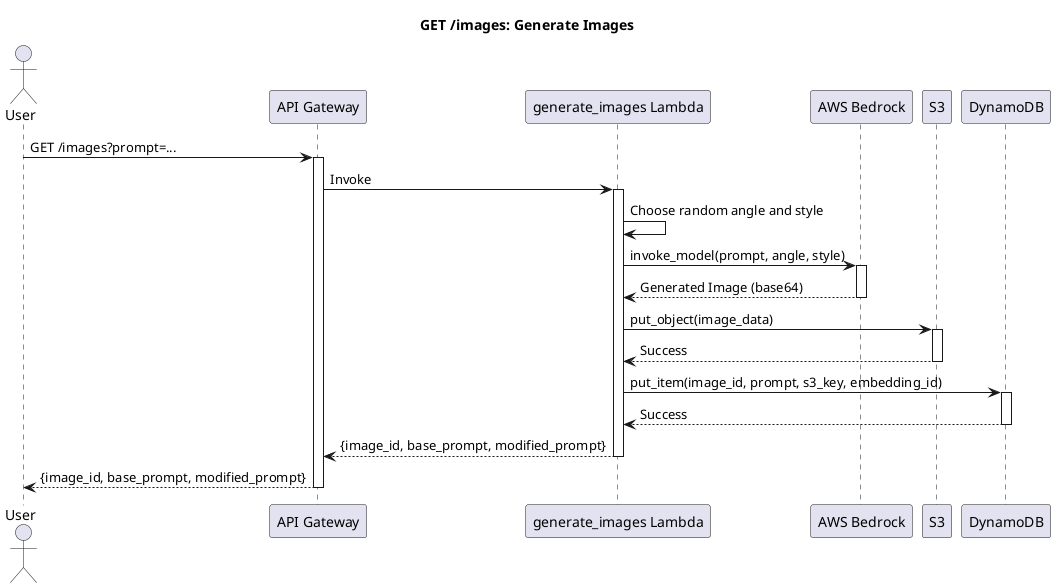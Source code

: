 @startuml
title "GET /images: Generate Images"

actor User
participant "API Gateway" as APIGW
participant "generate_images Lambda" as GenLambda
participant "AWS Bedrock" as Bedrock
participant "S3" as S3
participant "DynamoDB" as DynamoDB

User -> APIGW : GET /images?prompt=...
activate APIGW
APIGW -> GenLambda : Invoke
activate GenLambda

GenLambda -> GenLambda: Choose random angle and style
GenLambda -> Bedrock : invoke_model(prompt, angle, style)
activate Bedrock
Bedrock --> GenLambda : Generated Image (base64)
deactivate Bedrock

GenLambda -> S3 : put_object(image_data)
activate S3
S3 --> GenLambda : Success
deactivate S3

GenLambda -> DynamoDB : put_item(image_id, prompt, s3_key, embedding_id)
activate DynamoDB
DynamoDB --> GenLambda : Success
deactivate DynamoDB

GenLambda --> APIGW : {image_id, base_prompt, modified_prompt}
deactivate GenLambda
APIGW --> User : {image_id, base_prompt, modified_prompt}
deactivate APIGW
@enduml
